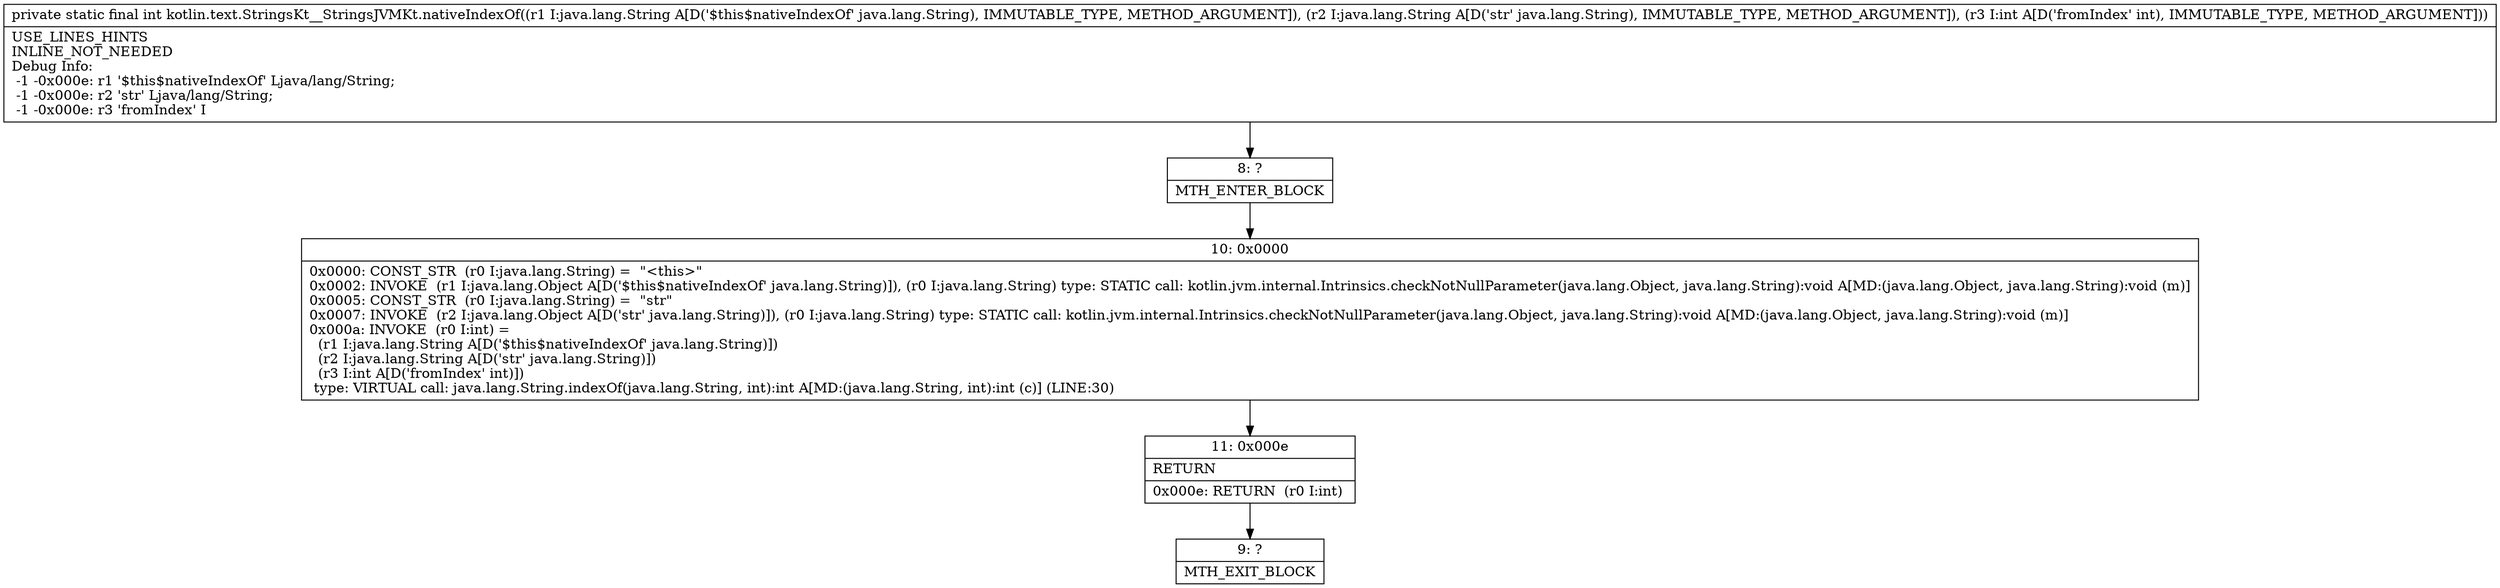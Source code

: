 digraph "CFG forkotlin.text.StringsKt__StringsJVMKt.nativeIndexOf(Ljava\/lang\/String;Ljava\/lang\/String;I)I" {
Node_8 [shape=record,label="{8\:\ ?|MTH_ENTER_BLOCK\l}"];
Node_10 [shape=record,label="{10\:\ 0x0000|0x0000: CONST_STR  (r0 I:java.lang.String) =  \"\<this\>\" \l0x0002: INVOKE  (r1 I:java.lang.Object A[D('$this$nativeIndexOf' java.lang.String)]), (r0 I:java.lang.String) type: STATIC call: kotlin.jvm.internal.Intrinsics.checkNotNullParameter(java.lang.Object, java.lang.String):void A[MD:(java.lang.Object, java.lang.String):void (m)]\l0x0005: CONST_STR  (r0 I:java.lang.String) =  \"str\" \l0x0007: INVOKE  (r2 I:java.lang.Object A[D('str' java.lang.String)]), (r0 I:java.lang.String) type: STATIC call: kotlin.jvm.internal.Intrinsics.checkNotNullParameter(java.lang.Object, java.lang.String):void A[MD:(java.lang.Object, java.lang.String):void (m)]\l0x000a: INVOKE  (r0 I:int) = \l  (r1 I:java.lang.String A[D('$this$nativeIndexOf' java.lang.String)])\l  (r2 I:java.lang.String A[D('str' java.lang.String)])\l  (r3 I:int A[D('fromIndex' int)])\l type: VIRTUAL call: java.lang.String.indexOf(java.lang.String, int):int A[MD:(java.lang.String, int):int (c)] (LINE:30)\l}"];
Node_11 [shape=record,label="{11\:\ 0x000e|RETURN\l|0x000e: RETURN  (r0 I:int) \l}"];
Node_9 [shape=record,label="{9\:\ ?|MTH_EXIT_BLOCK\l}"];
MethodNode[shape=record,label="{private static final int kotlin.text.StringsKt__StringsJVMKt.nativeIndexOf((r1 I:java.lang.String A[D('$this$nativeIndexOf' java.lang.String), IMMUTABLE_TYPE, METHOD_ARGUMENT]), (r2 I:java.lang.String A[D('str' java.lang.String), IMMUTABLE_TYPE, METHOD_ARGUMENT]), (r3 I:int A[D('fromIndex' int), IMMUTABLE_TYPE, METHOD_ARGUMENT]))  | USE_LINES_HINTS\lINLINE_NOT_NEEDED\lDebug Info:\l  \-1 \-0x000e: r1 '$this$nativeIndexOf' Ljava\/lang\/String;\l  \-1 \-0x000e: r2 'str' Ljava\/lang\/String;\l  \-1 \-0x000e: r3 'fromIndex' I\l}"];
MethodNode -> Node_8;Node_8 -> Node_10;
Node_10 -> Node_11;
Node_11 -> Node_9;
}

